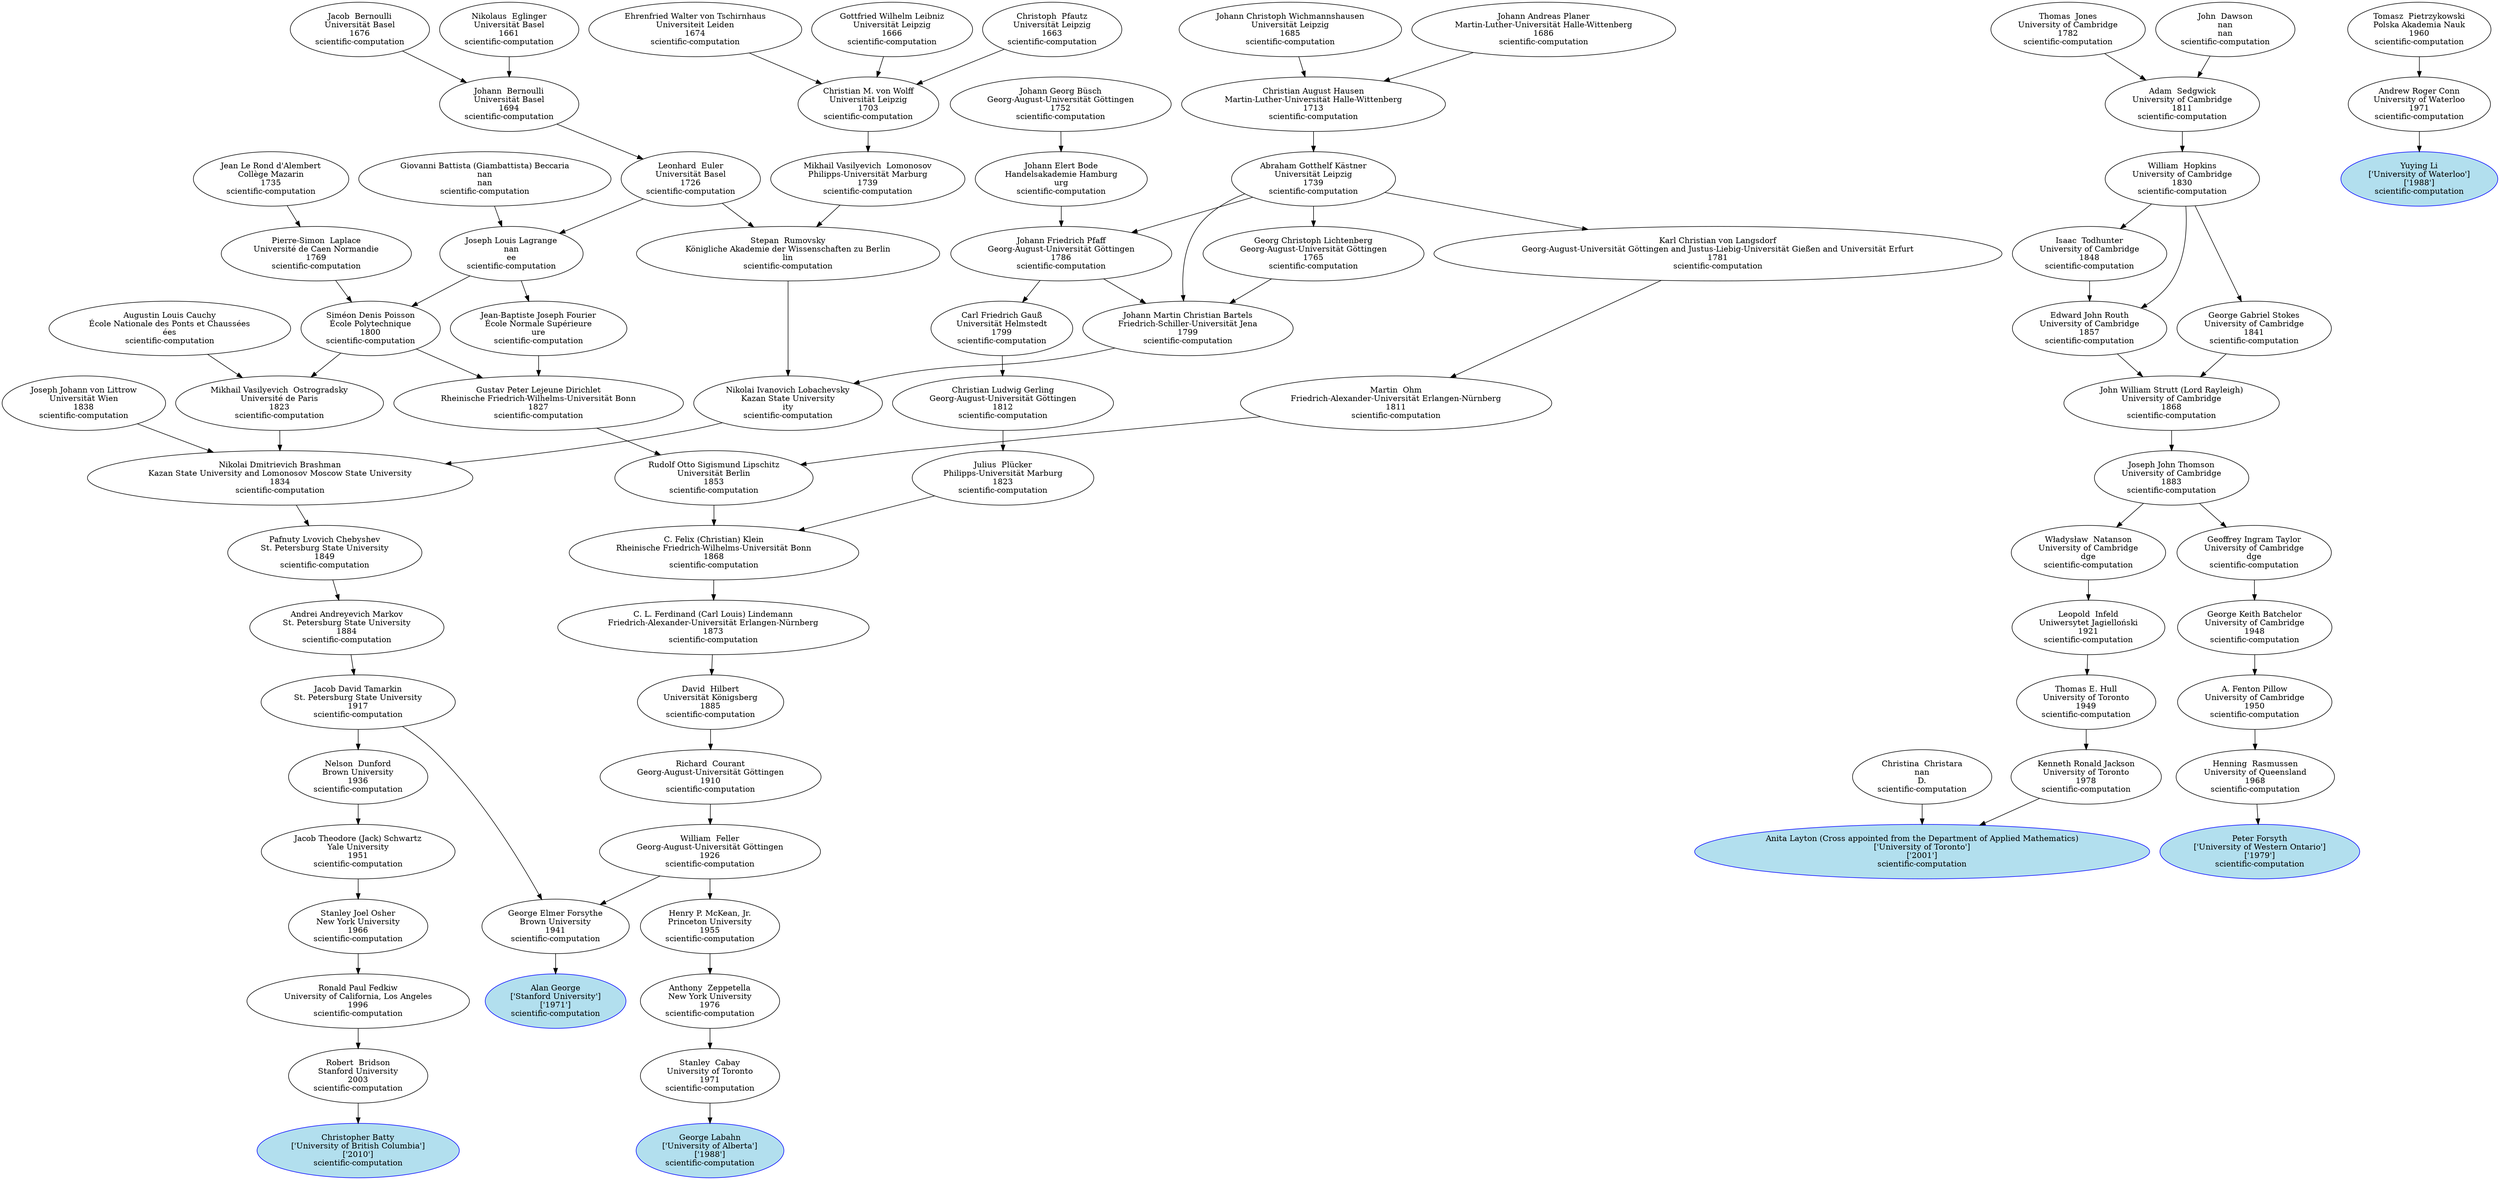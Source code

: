 digraph "Academic Genealogy for scientific-computation" {
	147355 [label="Christopher Batty
['University of British Columbia']
['2010']
scientific-computation" color=blue fillcolor=lightblue2 style=filled]
	66894 [label="Peter Forsyth
['University of Western Ontario']
['1979']
scientific-computation" color=blue fillcolor=lightblue2 style=filled]
	50835 [label="Alan George
['Stanford University']
['1971']
scientific-computation" color=blue fillcolor=lightblue2 style=filled]
	87911 [label="George Labahn
['University of Alberta']
['1988']
scientific-computation" color=blue fillcolor=lightblue2 style=filled]
	65049 [label="Anita Layton (Cross appointed from the Department of Applied Mathematics)
['University of Toronto']
['2001']
scientific-computation" color=blue fillcolor=lightblue2 style=filled]
	66915 [label="Yuying Li
['University of Waterloo']
['1988']
scientific-computation" color=blue fillcolor=lightblue2 style=filled]
	70795 [label="Robert  Bridson
Stanford University
2003
scientific-computation"]
	68238 [label="Henning  Rasmussen
University of Queensland
1968
scientific-computation"]
	4319 [label="George Elmer Forsythe
Brown University
1941
scientific-computation"]
	72398 [label="Stanley  Cabay
University of Toronto
1971
scientific-computation"]
	59043 [label="Kenneth Ronald Jackson
University of Toronto
1978
scientific-computation"]
	65023 [label="Christina  Christara
nan
D.
scientific-computation"]
	42579 [label="Andrew Roger Conn
University of Waterloo
1971
scientific-computation"]
	36653 [label="Ronald Paul Fedkiw
University of California, Los Angeles
1996
scientific-computation"]
	14740 [label="A. Fenton Pillow
University of Cambridge
1950
scientific-computation"]
	4740 [label="Jacob David Tamarkin
St. Petersburg State University
1917
scientific-computation"]
	33019 [label="William  Feller
Georg-August-Universität Göttingen
1926
scientific-computation"]
	33269 [label="Anthony  Zeppetella
New York University
1976
scientific-computation"]
	17245 [label="Thomas E. Hull
University of Toronto
1949
scientific-computation"]
	66902 [label="Tomasz  Pietrzykowski
Polska Akademia Nauk
1960
scientific-computation"]
	11645 [label="Stanley Joel Osher
New York University
1966
scientific-computation"]
	30467 [label="George Keith Batchelor
University of Cambridge
1948
scientific-computation"]
	12543 [label="Andrei Andreyevich Markov
St. Petersburg State University
1884
scientific-computation"]
	7378 [label="Richard  Courant
Georg-August-Universität Göttingen
1910
scientific-computation"]
	33017 [label="Henry P. McKean, Jr.
Princeton University
1955
scientific-computation"]
	16268 [label="Leopold  Infeld
Uniwersytet Jagielloński
1921
scientific-computation"]
	13409 [label="Jacob Theodore (Jack) Schwartz
Yale University
1951
scientific-computation"]
	18588 [label="Geoffrey Ingram Taylor
University of Cambridge
dge
scientific-computation"]
	12542 [label="Pafnuty Lvovich Chebyshev
St. Petersburg State University
1849
scientific-computation"]
	7298 [label="David  Hilbert
Universität Königsberg
1885
scientific-computation"]
	106278 [label="Władysław  Natanson
University of Cambridge
dge
scientific-computation"]
	4299 [label="Nelson  Dunford
Brown University
1936
scientific-computation"]
	50701 [label="Joseph John Thomson
University of Cambridge
1883
scientific-computation"]
	12541 [label="Nikolai Dmitrievich Brashman
Kazan State University and Lomonosov Moscow State University
1834
scientific-computation"]
	7404 [label="C. L. Ferdinand (Carl Louis) Lindemann
Friedrich-Alexander-Universität Erlangen-Nürnberg
1873
scientific-computation"]
	101979 [label="John William Strutt (Lord Rayleigh)
University of Cambridge
1868
scientific-computation"]
	12540 [label="Joseph Johann von Littrow
Universität Wien
1838
scientific-computation"]
	259973 [label="Mikhail Vasilyevich  Ostrogradsky
Université de Paris
1823
scientific-computation"]
	146776 [label="Nikolai Ivanovich Lobachevsky
Kazan State University
ity
scientific-computation"]
	7401 [label="C. Felix (Christian) Klein
Rheinische Friedrich-Wilhelms-Universität Bonn
1868
scientific-computation"]
	101929 [label="Edward John Routh
University of Cambridge
1857
scientific-computation"]
	102483 [label="George Gabriel Stokes
University of Cambridge
1841
scientific-computation"]
	55177 [label="Augustin Louis Cauchy
École Nationale des Ponts et Chaussées
ées
scientific-computation"]
	17865 [label="Siméon Denis Poisson
École Polytechnique
1800
scientific-computation"]
	122737 [label="Stepan  Rumovsky
Königliche Akademie der Wissenschaften zu Berlin
lin
scientific-computation"]
	151180 [label="Johann Martin Christian Bartels
Friedrich-Schiller-Universität Jena
1799
scientific-computation"]
	7402 [label="Julius  Plücker
Philipps-Universität Marburg
1823
scientific-computation"]
	19964 [label="Rudolf Otto Sigismund Lipschitz
Universität Berlin
1853
scientific-computation"]
	42016 [label="William  Hopkins
University of Cambridge
1830
scientific-computation"]
	129420 [label="Isaac  Todhunter
University of Cambridge
1848
scientific-computation"]
	108295 [label="Pierre-Simon  Laplace
Université de Caen Normandie
1769
scientific-computation"]
	17864 [label="Joseph Louis Lagrange
nan
ee
scientific-computation"]
	260114 [label="Mikhail Vasilyevich  Lomonosov
Philipps-Universität Marburg
1739
scientific-computation"]
	38586 [label="Leonhard  Euler
Universität Basel
1726
scientific-computation"]
	18230 [label="Johann Friedrich Pfaff
Georg-August-Universität Göttingen
1786
scientific-computation"]
	66476 [label="Abraham Gotthelf Kästner
Universität Leipzig
1739
scientific-computation"]
	65161 [label="Georg Christoph Lichtenberg
Georg-August-Universität Göttingen
1765
scientific-computation"]
	29642 [label="Christian Ludwig Gerling
Georg-August-Universität Göttingen
1812
scientific-computation"]
	17946 [label="Gustav Peter Lejeune Dirichlet
Rheinische Friedrich-Wilhelms-Universität Bonn
1827
scientific-computation"]
	47064 [label="Martin  Ohm
Friedrich-Alexander-Universität Erlangen-Nürnberg
1811
scientific-computation"]
	102043 [label="Adam  Sedgwick
University of Cambridge
1811
scientific-computation"]
	108266 [label="Jean Le Rond d'Alembert
Collège Mazarin
1735
scientific-computation"]
	146036 [label="Giovanni Battista (Giambattista) Beccaria
nan
nan
scientific-computation"]
	47793 [label="Christian M. von Wolff
Universität Leipzig
1703
scientific-computation"]
	53410 [label="Johann  Bernoulli
Universität Basel
1694
scientific-computation"]
	127710 [label="Johann Elert Bode
Handelsakademie Hamburg
urg
scientific-computation"]
	57670 [label="Christian August Hausen
Martin-Luther-Universität Halle-Wittenberg
1713
scientific-computation"]
	18231 [label="Carl Friedrich Gauß
Universität Helmstedt
1799
scientific-computation"]
	17981 [label="Jean-Baptiste Joseph Fourier
École Normale Supérieure
ure
scientific-computation"]
	47025 [label="Karl Christian von Langsdorf
Georg-August-Universität Göttingen and Justus-Liebig-Universität Gießen and Universität Erfurt
1781
scientific-computation"]
	102036 [label="Thomas  Jones
University of Cambridge
1782
scientific-computation"]
	102037 [label="John  Dawson
nan
nan
scientific-computation"]
	113719 [label="Ehrenfried Walter von Tschirnhaus
Universiteit Leiden
1674
scientific-computation"]
	60985 [label="Gottfried Wilhelm Leibniz
Universität Leipzig
1666
scientific-computation"]
	157308 [label="Christoph  Pfautz
Universität Leipzig
1663
scientific-computation"]
	54440 [label="Jacob  Bernoulli
Universität Basel
1676
scientific-computation"]
	129628 [label="Nikolaus  Eglinger
Universität Basel
1661
scientific-computation"]
	127668 [label="Johann Georg Büsch
Georg-August-Universität Göttingen
1752
scientific-computation"]
	72669 [label="Johann Christoph Wichmannshausen
Universität Leipzig
1685
scientific-computation"]
	128986 [label="Johann Andreas Planer
Martin-Luther-Universität Halle-Wittenberg
1686
scientific-computation"]
	70795 -> 147355
	68238 -> 66894
	4319 -> 50835
	72398 -> 87911
	59043 -> 65049
	65023 -> 65049
	42579 -> 66915
	36653 -> 70795
	14740 -> 68238
	4740 -> 4319
	33019 -> 4319
	33269 -> 72398
	17245 -> 59043
	66902 -> 42579
	11645 -> 36653
	30467 -> 14740
	12543 -> 4740
	7378 -> 33019
	33017 -> 33269
	16268 -> 17245
	13409 -> 11645
	18588 -> 30467
	12542 -> 12543
	7298 -> 7378
	33019 -> 33017
	106278 -> 16268
	4299 -> 13409
	50701 -> 18588
	12541 -> 12542
	7404 -> 7298
	50701 -> 106278
	4740 -> 4299
	101979 -> 50701
	12540 -> 12541
	259973 -> 12541
	146776 -> 12541
	7401 -> 7404
	101929 -> 101979
	102483 -> 101979
	55177 -> 259973
	17865 -> 259973
	122737 -> 146776
	151180 -> 146776
	7402 -> 7401
	19964 -> 7401
	42016 -> 101929
	129420 -> 101929
	42016 -> 102483
	108295 -> 17865
	17864 -> 17865
	260114 -> 122737
	38586 -> 122737
	18230 -> 151180
	66476 -> 151180
	65161 -> 151180
	29642 -> 7402
	17946 -> 19964
	47064 -> 19964
	102043 -> 42016
	42016 -> 129420
	108266 -> 108295
	146036 -> 17864
	38586 -> 17864
	47793 -> 260114
	53410 -> 38586
	66476 -> 18230
	127710 -> 18230
	57670 -> 66476
	66476 -> 65161
	18231 -> 29642
	17865 -> 17946
	17981 -> 17946
	47025 -> 47064
	102036 -> 102043
	102037 -> 102043
	113719 -> 47793
	60985 -> 47793
	157308 -> 47793
	54440 -> 53410
	129628 -> 53410
	127668 -> 127710
	72669 -> 57670
	128986 -> 57670
	18230 -> 18231
	17864 -> 17981
	66476 -> 47025
}
